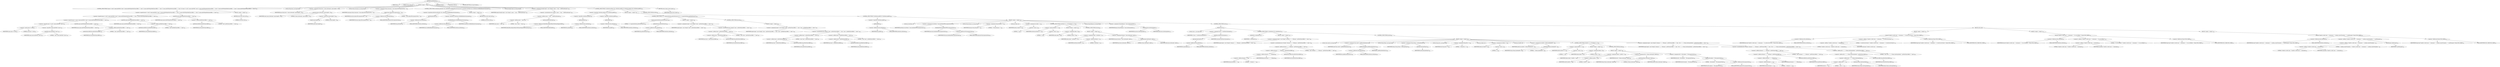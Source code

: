 digraph "mapFileName" {  
"647" [label = <(METHOD,mapFileName)<SUB>317</SUB>> ]
"23" [label = <(PARAM,this)<SUB>317</SUB>> ]
"648" [label = <(PARAM,String name)<SUB>317</SUB>> ]
"649" [label = <(BLOCK,&lt;empty&gt;,&lt;empty&gt;)<SUB>317</SUB>> ]
"650" [label = <(CONTROL_STRUCTURE,if (name == null || !name.endsWith(&quot;.class&quot;) || name.endsWith(getStubClassSuffix() + &quot;.class&quot;) || name.endsWith(getSkelClassSuffix() + &quot;.class&quot;) || name.endsWith(getTieClassSuffix() + &quot;.class&quot;)),if (name == null || !name.endsWith(&quot;.class&quot;) || name.endsWith(getStubClassSuffix() + &quot;.class&quot;) || name.endsWith(getSkelClassSuffix() + &quot;.class&quot;) || name.endsWith(getTieClassSuffix() + &quot;.class&quot;)))<SUB>318</SUB>> ]
"651" [label = <(&lt;operator&gt;.logicalOr,name == null || !name.endsWith(&quot;.class&quot;) || name.endsWith(getStubClassSuffix() + &quot;.class&quot;) || name.endsWith(getSkelClassSuffix() + &quot;.class&quot;) || name.endsWith(getTieClassSuffix() + &quot;.class&quot;))<SUB>318</SUB>> ]
"652" [label = <(&lt;operator&gt;.logicalOr,name == null || !name.endsWith(&quot;.class&quot;) || name.endsWith(getStubClassSuffix() + &quot;.class&quot;) || name.endsWith(getSkelClassSuffix() + &quot;.class&quot;))<SUB>318</SUB>> ]
"653" [label = <(&lt;operator&gt;.logicalOr,name == null || !name.endsWith(&quot;.class&quot;) || name.endsWith(getStubClassSuffix() + &quot;.class&quot;))<SUB>318</SUB>> ]
"654" [label = <(&lt;operator&gt;.logicalOr,name == null || !name.endsWith(&quot;.class&quot;))<SUB>318</SUB>> ]
"655" [label = <(&lt;operator&gt;.equals,name == null)<SUB>318</SUB>> ]
"656" [label = <(IDENTIFIER,name,name == null)<SUB>318</SUB>> ]
"657" [label = <(LITERAL,null,name == null)<SUB>318</SUB>> ]
"658" [label = <(&lt;operator&gt;.logicalNot,!name.endsWith(&quot;.class&quot;))<SUB>319</SUB>> ]
"659" [label = <(endsWith,name.endsWith(&quot;.class&quot;))<SUB>319</SUB>> ]
"660" [label = <(IDENTIFIER,name,name.endsWith(&quot;.class&quot;))<SUB>319</SUB>> ]
"661" [label = <(LITERAL,&quot;.class&quot;,name.endsWith(&quot;.class&quot;))<SUB>319</SUB>> ]
"662" [label = <(endsWith,name.endsWith(getStubClassSuffix() + &quot;.class&quot;))<SUB>320</SUB>> ]
"663" [label = <(IDENTIFIER,name,name.endsWith(getStubClassSuffix() + &quot;.class&quot;))<SUB>320</SUB>> ]
"664" [label = <(&lt;operator&gt;.addition,getStubClassSuffix() + &quot;.class&quot;)<SUB>320</SUB>> ]
"665" [label = <(getStubClassSuffix,this.getStubClassSuffix())<SUB>320</SUB>> ]
"22" [label = <(IDENTIFIER,this,this.getStubClassSuffix())<SUB>320</SUB>> ]
"666" [label = <(LITERAL,&quot;.class&quot;,getStubClassSuffix() + &quot;.class&quot;)<SUB>320</SUB>> ]
"667" [label = <(endsWith,name.endsWith(getSkelClassSuffix() + &quot;.class&quot;))<SUB>321</SUB>> ]
"668" [label = <(IDENTIFIER,name,name.endsWith(getSkelClassSuffix() + &quot;.class&quot;))<SUB>321</SUB>> ]
"669" [label = <(&lt;operator&gt;.addition,getSkelClassSuffix() + &quot;.class&quot;)<SUB>321</SUB>> ]
"670" [label = <(getSkelClassSuffix,this.getSkelClassSuffix())<SUB>321</SUB>> ]
"24" [label = <(IDENTIFIER,this,this.getSkelClassSuffix())<SUB>321</SUB>> ]
"671" [label = <(LITERAL,&quot;.class&quot;,getSkelClassSuffix() + &quot;.class&quot;)<SUB>321</SUB>> ]
"672" [label = <(endsWith,name.endsWith(getTieClassSuffix() + &quot;.class&quot;))<SUB>322</SUB>> ]
"673" [label = <(IDENTIFIER,name,name.endsWith(getTieClassSuffix() + &quot;.class&quot;))<SUB>322</SUB>> ]
"674" [label = <(&lt;operator&gt;.addition,getTieClassSuffix() + &quot;.class&quot;)<SUB>322</SUB>> ]
"675" [label = <(getTieClassSuffix,this.getTieClassSuffix())<SUB>322</SUB>> ]
"25" [label = <(IDENTIFIER,this,this.getTieClassSuffix())<SUB>322</SUB>> ]
"676" [label = <(LITERAL,&quot;.class&quot;,getTieClassSuffix() + &quot;.class&quot;)<SUB>322</SUB>> ]
"677" [label = <(BLOCK,&lt;empty&gt;,&lt;empty&gt;)<SUB>322</SUB>> ]
"678" [label = <(RETURN,return null;,return null;)<SUB>324</SUB>> ]
"679" [label = <(LITERAL,null,return null;)<SUB>324</SUB>> ]
"680" [label = <(LOCAL,String base: java.lang.String)> ]
"681" [label = <(&lt;operator&gt;.assignment,String base = name.substring(0, name.length() - 6))<SUB>328</SUB>> ]
"682" [label = <(IDENTIFIER,base,String base = name.substring(0, name.length() - 6))<SUB>328</SUB>> ]
"683" [label = <(substring,name.substring(0, name.length() - 6))<SUB>328</SUB>> ]
"684" [label = <(IDENTIFIER,name,name.substring(0, name.length() - 6))<SUB>328</SUB>> ]
"685" [label = <(LITERAL,0,name.substring(0, name.length() - 6))<SUB>328</SUB>> ]
"686" [label = <(&lt;operator&gt;.subtraction,name.length() - 6)<SUB>328</SUB>> ]
"687" [label = <(length,name.length())<SUB>328</SUB>> ]
"688" [label = <(IDENTIFIER,name,name.length())<SUB>328</SUB>> ]
"689" [label = <(LITERAL,6,name.length() - 6)<SUB>328</SUB>> ]
"690" [label = <(LOCAL,String classname: java.lang.String)> ]
"691" [label = <(&lt;operator&gt;.assignment,String classname = base.replace(File.separatorChar, '.'))<SUB>330</SUB>> ]
"692" [label = <(IDENTIFIER,classname,String classname = base.replace(File.separatorChar, '.'))<SUB>330</SUB>> ]
"693" [label = <(replace,base.replace(File.separatorChar, '.'))<SUB>330</SUB>> ]
"694" [label = <(IDENTIFIER,base,base.replace(File.separatorChar, '.'))<SUB>330</SUB>> ]
"695" [label = <(&lt;operator&gt;.fieldAccess,File.separatorChar)<SUB>330</SUB>> ]
"696" [label = <(IDENTIFIER,File,base.replace(File.separatorChar, '.'))<SUB>330</SUB>> ]
"697" [label = <(FIELD_IDENTIFIER,separatorChar,separatorChar)<SUB>330</SUB>> ]
"698" [label = <(LITERAL,'.',base.replace(File.separatorChar, '.'))<SUB>330</SUB>> ]
"699" [label = <(CONTROL_STRUCTURE,if (attributes.getVerify() &amp;&amp; !attributes.isValidRmiRemote(classname)),if (attributes.getVerify() &amp;&amp; !attributes.isValidRmiRemote(classname)))<SUB>331</SUB>> ]
"700" [label = <(&lt;operator&gt;.logicalAnd,attributes.getVerify() &amp;&amp; !attributes.isValidRmiRemote(classname))<SUB>331</SUB>> ]
"701" [label = <(getVerify,getVerify())<SUB>331</SUB>> ]
"702" [label = <(&lt;operator&gt;.fieldAccess,this.attributes)<SUB>331</SUB>> ]
"703" [label = <(IDENTIFIER,this,getVerify())<SUB>331</SUB>> ]
"704" [label = <(FIELD_IDENTIFIER,attributes,attributes)<SUB>331</SUB>> ]
"705" [label = <(&lt;operator&gt;.logicalNot,!attributes.isValidRmiRemote(classname))<SUB>332</SUB>> ]
"706" [label = <(isValidRmiRemote,isValidRmiRemote(classname))<SUB>332</SUB>> ]
"707" [label = <(&lt;operator&gt;.fieldAccess,this.attributes)<SUB>332</SUB>> ]
"708" [label = <(IDENTIFIER,this,isValidRmiRemote(classname))<SUB>332</SUB>> ]
"709" [label = <(FIELD_IDENTIFIER,attributes,attributes)<SUB>332</SUB>> ]
"710" [label = <(IDENTIFIER,classname,isValidRmiRemote(classname))<SUB>332</SUB>> ]
"711" [label = <(BLOCK,&lt;empty&gt;,&lt;empty&gt;)<SUB>332</SUB>> ]
"712" [label = <(RETURN,return null;,return null;)<SUB>333</SUB>> ]
"713" [label = <(LITERAL,null,return null;)<SUB>333</SUB>> ]
"714" [label = <(LOCAL,String[] target: java.lang.String[])> ]
"715" [label = <(&lt;operator&gt;.assignment,String[] target = new String[] { name + &quot;.tmp.&quot; + RAND.nextLong() })<SUB>344</SUB>> ]
"716" [label = <(IDENTIFIER,target,String[] target = new String[] { name + &quot;.tmp.&quot; + RAND.nextLong() })<SUB>344</SUB>> ]
"717" [label = <(&lt;operator&gt;.arrayInitializer,new String[] { name + &quot;.tmp.&quot; + RAND.nextLong() })<SUB>344</SUB>> ]
"718" [label = <(&lt;operator&gt;.addition,name + &quot;.tmp.&quot; + RAND.nextLong())<SUB>344</SUB>> ]
"719" [label = <(&lt;operator&gt;.addition,name + &quot;.tmp.&quot;)<SUB>344</SUB>> ]
"720" [label = <(IDENTIFIER,name,name + &quot;.tmp.&quot;)<SUB>344</SUB>> ]
"721" [label = <(LITERAL,&quot;.tmp.&quot;,name + &quot;.tmp.&quot;)<SUB>344</SUB>> ]
"722" [label = <(nextLong,RAND.nextLong())<SUB>344</SUB>> ]
"723" [label = <(&lt;operator&gt;.fieldAccess,DefaultRmicAdapter$RmicFileNameMapper.RAND)<SUB>344</SUB>> ]
"724" [label = <(IDENTIFIER,DefaultRmicAdapter$RmicFileNameMapper,RAND.nextLong())<SUB>344</SUB>> ]
"725" [label = <(FIELD_IDENTIFIER,RAND,RAND)<SUB>344</SUB>> ]
"726" [label = <(CONTROL_STRUCTURE,if (!attributes.getIiop() &amp;&amp; !attributes.getIdl()),if (!attributes.getIiop() &amp;&amp; !attributes.getIdl()))<SUB>346</SUB>> ]
"727" [label = <(&lt;operator&gt;.logicalAnd,!attributes.getIiop() &amp;&amp; !attributes.getIdl())<SUB>346</SUB>> ]
"728" [label = <(&lt;operator&gt;.logicalNot,!attributes.getIiop())<SUB>346</SUB>> ]
"729" [label = <(getIiop,getIiop())<SUB>346</SUB>> ]
"730" [label = <(&lt;operator&gt;.fieldAccess,this.attributes)<SUB>346</SUB>> ]
"731" [label = <(IDENTIFIER,this,getIiop())<SUB>346</SUB>> ]
"732" [label = <(FIELD_IDENTIFIER,attributes,attributes)<SUB>346</SUB>> ]
"733" [label = <(&lt;operator&gt;.logicalNot,!attributes.getIdl())<SUB>346</SUB>> ]
"734" [label = <(getIdl,getIdl())<SUB>346</SUB>> ]
"735" [label = <(&lt;operator&gt;.fieldAccess,this.attributes)<SUB>346</SUB>> ]
"736" [label = <(IDENTIFIER,this,getIdl())<SUB>346</SUB>> ]
"737" [label = <(FIELD_IDENTIFIER,attributes,attributes)<SUB>346</SUB>> ]
"738" [label = <(BLOCK,&lt;empty&gt;,&lt;empty&gt;)<SUB>346</SUB>> ]
"739" [label = <(CONTROL_STRUCTURE,if (&quot;1.2&quot;.equals(attributes.getStubVersion())),if (&quot;1.2&quot;.equals(attributes.getStubVersion())))<SUB>348</SUB>> ]
"740" [label = <(equals,equals(attributes.getStubVersion()))<SUB>348</SUB>> ]
"741" [label = <(LITERAL,&quot;1.2&quot;,equals(attributes.getStubVersion()))<SUB>348</SUB>> ]
"742" [label = <(getStubVersion,getStubVersion())<SUB>348</SUB>> ]
"743" [label = <(&lt;operator&gt;.fieldAccess,this.attributes)<SUB>348</SUB>> ]
"744" [label = <(IDENTIFIER,this,getStubVersion())<SUB>348</SUB>> ]
"745" [label = <(FIELD_IDENTIFIER,attributes,attributes)<SUB>348</SUB>> ]
"746" [label = <(BLOCK,&lt;empty&gt;,&lt;empty&gt;)<SUB>348</SUB>> ]
"747" [label = <(&lt;operator&gt;.assignment,target = new String[] { base + getStubClassSuffix() + &quot;.class&quot; })<SUB>349</SUB>> ]
"748" [label = <(IDENTIFIER,target,target = new String[] { base + getStubClassSuffix() + &quot;.class&quot; })<SUB>349</SUB>> ]
"749" [label = <(&lt;operator&gt;.arrayInitializer,new String[] { base + getStubClassSuffix() + &quot;.class&quot; })<SUB>349</SUB>> ]
"750" [label = <(&lt;operator&gt;.addition,base + getStubClassSuffix() + &quot;.class&quot;)<SUB>350</SUB>> ]
"751" [label = <(&lt;operator&gt;.addition,base + getStubClassSuffix())<SUB>350</SUB>> ]
"752" [label = <(IDENTIFIER,base,base + getStubClassSuffix())<SUB>350</SUB>> ]
"753" [label = <(getStubClassSuffix,this.getStubClassSuffix())<SUB>350</SUB>> ]
"26" [label = <(IDENTIFIER,this,this.getStubClassSuffix())<SUB>350</SUB>> ]
"754" [label = <(LITERAL,&quot;.class&quot;,base + getStubClassSuffix() + &quot;.class&quot;)<SUB>350</SUB>> ]
"755" [label = <(CONTROL_STRUCTURE,else,else)<SUB>352</SUB>> ]
"756" [label = <(BLOCK,&lt;empty&gt;,&lt;empty&gt;)<SUB>352</SUB>> ]
"757" [label = <(&lt;operator&gt;.assignment,target = new String[] { base + getStubClassSuffix() + &quot;.class&quot;, base + getSkelClassSuffix() + &quot;.class&quot; })<SUB>353</SUB>> ]
"758" [label = <(IDENTIFIER,target,target = new String[] { base + getStubClassSuffix() + &quot;.class&quot;, base + getSkelClassSuffix() + &quot;.class&quot; })<SUB>353</SUB>> ]
"759" [label = <(&lt;operator&gt;.arrayInitializer,new String[] { base + getStubClassSuffix() + &quot;.class&quot;, base + getSkelClassSuffix() + &quot;.class&quot; })<SUB>353</SUB>> ]
"760" [label = <(&lt;operator&gt;.addition,base + getStubClassSuffix() + &quot;.class&quot;)<SUB>354</SUB>> ]
"761" [label = <(&lt;operator&gt;.addition,base + getStubClassSuffix())<SUB>354</SUB>> ]
"762" [label = <(IDENTIFIER,base,base + getStubClassSuffix())<SUB>354</SUB>> ]
"763" [label = <(getStubClassSuffix,this.getStubClassSuffix())<SUB>354</SUB>> ]
"27" [label = <(IDENTIFIER,this,this.getStubClassSuffix())<SUB>354</SUB>> ]
"764" [label = <(LITERAL,&quot;.class&quot;,base + getStubClassSuffix() + &quot;.class&quot;)<SUB>354</SUB>> ]
"765" [label = <(&lt;operator&gt;.addition,base + getSkelClassSuffix() + &quot;.class&quot;)<SUB>355</SUB>> ]
"766" [label = <(&lt;operator&gt;.addition,base + getSkelClassSuffix())<SUB>355</SUB>> ]
"767" [label = <(IDENTIFIER,base,base + getSkelClassSuffix())<SUB>355</SUB>> ]
"768" [label = <(getSkelClassSuffix,this.getSkelClassSuffix())<SUB>355</SUB>> ]
"28" [label = <(IDENTIFIER,this,this.getSkelClassSuffix())<SUB>355</SUB>> ]
"769" [label = <(LITERAL,&quot;.class&quot;,base + getSkelClassSuffix() + &quot;.class&quot;)<SUB>355</SUB>> ]
"770" [label = <(CONTROL_STRUCTURE,else,else)<SUB>358</SUB>> ]
"771" [label = <(CONTROL_STRUCTURE,if (!attributes.getIdl()),if (!attributes.getIdl()))<SUB>358</SUB>> ]
"772" [label = <(&lt;operator&gt;.logicalNot,!attributes.getIdl())<SUB>358</SUB>> ]
"773" [label = <(getIdl,getIdl())<SUB>358</SUB>> ]
"774" [label = <(&lt;operator&gt;.fieldAccess,this.attributes)<SUB>358</SUB>> ]
"775" [label = <(IDENTIFIER,this,getIdl())<SUB>358</SUB>> ]
"776" [label = <(FIELD_IDENTIFIER,attributes,attributes)<SUB>358</SUB>> ]
"777" [label = <(BLOCK,&lt;empty&gt;,&lt;empty&gt;)<SUB>358</SUB>> ]
"778" [label = <(LOCAL,int lastSlash: int)> ]
"779" [label = <(&lt;operator&gt;.assignment,int lastSlash = base.lastIndexOf(File.separatorChar))<SUB>359</SUB>> ]
"780" [label = <(IDENTIFIER,lastSlash,int lastSlash = base.lastIndexOf(File.separatorChar))<SUB>359</SUB>> ]
"781" [label = <(lastIndexOf,base.lastIndexOf(File.separatorChar))<SUB>359</SUB>> ]
"782" [label = <(IDENTIFIER,base,base.lastIndexOf(File.separatorChar))<SUB>359</SUB>> ]
"783" [label = <(&lt;operator&gt;.fieldAccess,File.separatorChar)<SUB>359</SUB>> ]
"784" [label = <(IDENTIFIER,File,base.lastIndexOf(File.separatorChar))<SUB>359</SUB>> ]
"785" [label = <(FIELD_IDENTIFIER,separatorChar,separatorChar)<SUB>359</SUB>> ]
"786" [label = <(LOCAL,String dirname: java.lang.String)> ]
"787" [label = <(&lt;operator&gt;.assignment,String dirname = &quot;&quot;)<SUB>361</SUB>> ]
"788" [label = <(IDENTIFIER,dirname,String dirname = &quot;&quot;)<SUB>361</SUB>> ]
"789" [label = <(LITERAL,&quot;&quot;,String dirname = &quot;&quot;)<SUB>361</SUB>> ]
"790" [label = <(LOCAL,int index: int)> ]
"791" [label = <(&lt;operator&gt;.assignment,int index = -1)<SUB>365</SUB>> ]
"792" [label = <(IDENTIFIER,index,int index = -1)<SUB>365</SUB>> ]
"793" [label = <(&lt;operator&gt;.minus,-1)<SUB>365</SUB>> ]
"794" [label = <(LITERAL,1,-1)<SUB>365</SUB>> ]
"795" [label = <(CONTROL_STRUCTURE,if (lastSlash == -1),if (lastSlash == -1))<SUB>366</SUB>> ]
"796" [label = <(&lt;operator&gt;.equals,lastSlash == -1)<SUB>366</SUB>> ]
"797" [label = <(IDENTIFIER,lastSlash,lastSlash == -1)<SUB>366</SUB>> ]
"798" [label = <(&lt;operator&gt;.minus,-1)<SUB>366</SUB>> ]
"799" [label = <(LITERAL,1,-1)<SUB>366</SUB>> ]
"800" [label = <(BLOCK,&lt;empty&gt;,&lt;empty&gt;)<SUB>366</SUB>> ]
"801" [label = <(&lt;operator&gt;.assignment,index = 0)<SUB>368</SUB>> ]
"802" [label = <(IDENTIFIER,index,index = 0)<SUB>368</SUB>> ]
"803" [label = <(LITERAL,0,index = 0)<SUB>368</SUB>> ]
"804" [label = <(CONTROL_STRUCTURE,else,else)<SUB>369</SUB>> ]
"805" [label = <(BLOCK,&lt;empty&gt;,&lt;empty&gt;)<SUB>369</SUB>> ]
"806" [label = <(&lt;operator&gt;.assignment,index = lastSlash + 1)<SUB>370</SUB>> ]
"807" [label = <(IDENTIFIER,index,index = lastSlash + 1)<SUB>370</SUB>> ]
"808" [label = <(&lt;operator&gt;.addition,lastSlash + 1)<SUB>370</SUB>> ]
"809" [label = <(IDENTIFIER,lastSlash,lastSlash + 1)<SUB>370</SUB>> ]
"810" [label = <(LITERAL,1,lastSlash + 1)<SUB>370</SUB>> ]
"811" [label = <(&lt;operator&gt;.assignment,dirname = base.substring(0, index))<SUB>371</SUB>> ]
"812" [label = <(IDENTIFIER,dirname,dirname = base.substring(0, index))<SUB>371</SUB>> ]
"813" [label = <(substring,base.substring(0, index))<SUB>371</SUB>> ]
"814" [label = <(IDENTIFIER,base,base.substring(0, index))<SUB>371</SUB>> ]
"815" [label = <(LITERAL,0,base.substring(0, index))<SUB>371</SUB>> ]
"816" [label = <(IDENTIFIER,index,base.substring(0, index))<SUB>371</SUB>> ]
"817" [label = <(LOCAL,String filename: java.lang.String)> ]
"818" [label = <(&lt;operator&gt;.assignment,String filename = base.substring(index))<SUB>374</SUB>> ]
"819" [label = <(IDENTIFIER,filename,String filename = base.substring(index))<SUB>374</SUB>> ]
"820" [label = <(substring,base.substring(index))<SUB>374</SUB>> ]
"821" [label = <(IDENTIFIER,base,base.substring(index))<SUB>374</SUB>> ]
"822" [label = <(IDENTIFIER,index,base.substring(index))<SUB>374</SUB>> ]
"823" [label = <(CONTROL_STRUCTURE,try,try)<SUB>376</SUB>> ]
"824" [label = <(BLOCK,try,try)<SUB>376</SUB>> ]
"825" [label = <(LOCAL,Class c: java.lang.Class)> ]
"826" [label = <(&lt;operator&gt;.assignment,Class c = loadClass(classname))<SUB>377</SUB>> ]
"827" [label = <(IDENTIFIER,c,Class c = loadClass(classname))<SUB>377</SUB>> ]
"828" [label = <(loadClass,loadClass(classname))<SUB>377</SUB>> ]
"829" [label = <(getLoader,getLoader())<SUB>377</SUB>> ]
"830" [label = <(&lt;operator&gt;.fieldAccess,this.attributes)<SUB>377</SUB>> ]
"831" [label = <(IDENTIFIER,this,getLoader())<SUB>377</SUB>> ]
"832" [label = <(FIELD_IDENTIFIER,attributes,attributes)<SUB>377</SUB>> ]
"833" [label = <(IDENTIFIER,classname,loadClass(classname))<SUB>377</SUB>> ]
"834" [label = <(CONTROL_STRUCTURE,if (c.isInterface()),if (c.isInterface()))<SUB>379</SUB>> ]
"835" [label = <(isInterface,c.isInterface())<SUB>379</SUB>> ]
"836" [label = <(IDENTIFIER,c,c.isInterface())<SUB>379</SUB>> ]
"837" [label = <(BLOCK,&lt;empty&gt;,&lt;empty&gt;)<SUB>379</SUB>> ]
"838" [label = <(&lt;operator&gt;.assignment,target = new String[] { dirname + &quot;_&quot; + filename + getStubClassSuffix() + &quot;.class&quot; })<SUB>381</SUB>> ]
"839" [label = <(IDENTIFIER,target,target = new String[] { dirname + &quot;_&quot; + filename + getStubClassSuffix() + &quot;.class&quot; })<SUB>381</SUB>> ]
"840" [label = <(&lt;operator&gt;.arrayInitializer,new String[] { dirname + &quot;_&quot; + filename + getStubClassSuffix() + &quot;.class&quot; })<SUB>381</SUB>> ]
"841" [label = <(&lt;operator&gt;.addition,dirname + &quot;_&quot; + filename + getStubClassSuffix() + &quot;.class&quot;)<SUB>382</SUB>> ]
"842" [label = <(&lt;operator&gt;.addition,dirname + &quot;_&quot; + filename + getStubClassSuffix())<SUB>382</SUB>> ]
"843" [label = <(&lt;operator&gt;.addition,dirname + &quot;_&quot; + filename)<SUB>382</SUB>> ]
"844" [label = <(&lt;operator&gt;.addition,dirname + &quot;_&quot;)<SUB>382</SUB>> ]
"845" [label = <(IDENTIFIER,dirname,dirname + &quot;_&quot;)<SUB>382</SUB>> ]
"846" [label = <(LITERAL,&quot;_&quot;,dirname + &quot;_&quot;)<SUB>382</SUB>> ]
"847" [label = <(IDENTIFIER,filename,dirname + &quot;_&quot; + filename)<SUB>382</SUB>> ]
"848" [label = <(getStubClassSuffix,this.getStubClassSuffix())<SUB>382</SUB>> ]
"29" [label = <(IDENTIFIER,this,this.getStubClassSuffix())<SUB>382</SUB>> ]
"849" [label = <(LITERAL,&quot;.class&quot;,dirname + &quot;_&quot; + filename + getStubClassSuffix() + &quot;.class&quot;)<SUB>383</SUB>> ]
"850" [label = <(CONTROL_STRUCTURE,else,else)<SUB>385</SUB>> ]
"851" [label = <(BLOCK,&lt;empty&gt;,&lt;empty&gt;)<SUB>385</SUB>> ]
"852" [label = <(LOCAL,Class interf: java.lang.Class)> ]
"853" [label = <(&lt;operator&gt;.assignment,Class interf = getRemoteInterface(c))<SUB>390</SUB>> ]
"854" [label = <(IDENTIFIER,interf,Class interf = getRemoteInterface(c))<SUB>390</SUB>> ]
"855" [label = <(getRemoteInterface,getRemoteInterface(c))<SUB>390</SUB>> ]
"856" [label = <(&lt;operator&gt;.fieldAccess,this.attributes)<SUB>390</SUB>> ]
"857" [label = <(IDENTIFIER,this,getRemoteInterface(c))<SUB>390</SUB>> ]
"858" [label = <(FIELD_IDENTIFIER,attributes,attributes)<SUB>390</SUB>> ]
"859" [label = <(IDENTIFIER,c,getRemoteInterface(c))<SUB>390</SUB>> ]
"860" [label = <(LOCAL,String iName: java.lang.String)> ]
"861" [label = <(&lt;operator&gt;.assignment,String iName = interf.getName())<SUB>391</SUB>> ]
"862" [label = <(IDENTIFIER,iName,String iName = interf.getName())<SUB>391</SUB>> ]
"863" [label = <(getName,interf.getName())<SUB>391</SUB>> ]
"864" [label = <(IDENTIFIER,interf,interf.getName())<SUB>391</SUB>> ]
"865" [label = <(LOCAL,String iDir: java.lang.String)> ]
"866" [label = <(&lt;operator&gt;.assignment,String iDir = &quot;&quot;)<SUB>392</SUB>> ]
"867" [label = <(IDENTIFIER,iDir,String iDir = &quot;&quot;)<SUB>392</SUB>> ]
"868" [label = <(LITERAL,&quot;&quot;,String iDir = &quot;&quot;)<SUB>392</SUB>> ]
"869" [label = <(LOCAL,int iIndex: int)> ]
"870" [label = <(&lt;operator&gt;.assignment,int iIndex = -1)<SUB>393</SUB>> ]
"871" [label = <(IDENTIFIER,iIndex,int iIndex = -1)<SUB>393</SUB>> ]
"872" [label = <(&lt;operator&gt;.minus,-1)<SUB>393</SUB>> ]
"873" [label = <(LITERAL,1,-1)<SUB>393</SUB>> ]
"874" [label = <(LOCAL,int lastDot: int)> ]
"875" [label = <(&lt;operator&gt;.assignment,int lastDot = iName.lastIndexOf(&quot;.&quot;))<SUB>394</SUB>> ]
"876" [label = <(IDENTIFIER,lastDot,int lastDot = iName.lastIndexOf(&quot;.&quot;))<SUB>394</SUB>> ]
"877" [label = <(lastIndexOf,iName.lastIndexOf(&quot;.&quot;))<SUB>394</SUB>> ]
"878" [label = <(IDENTIFIER,iName,iName.lastIndexOf(&quot;.&quot;))<SUB>394</SUB>> ]
"879" [label = <(LITERAL,&quot;.&quot;,iName.lastIndexOf(&quot;.&quot;))<SUB>394</SUB>> ]
"880" [label = <(CONTROL_STRUCTURE,if (lastDot == -1),if (lastDot == -1))<SUB>395</SUB>> ]
"881" [label = <(&lt;operator&gt;.equals,lastDot == -1)<SUB>395</SUB>> ]
"882" [label = <(IDENTIFIER,lastDot,lastDot == -1)<SUB>395</SUB>> ]
"883" [label = <(&lt;operator&gt;.minus,-1)<SUB>395</SUB>> ]
"884" [label = <(LITERAL,1,-1)<SUB>395</SUB>> ]
"885" [label = <(BLOCK,&lt;empty&gt;,&lt;empty&gt;)<SUB>395</SUB>> ]
"886" [label = <(&lt;operator&gt;.assignment,iIndex = 0)<SUB>397</SUB>> ]
"887" [label = <(IDENTIFIER,iIndex,iIndex = 0)<SUB>397</SUB>> ]
"888" [label = <(LITERAL,0,iIndex = 0)<SUB>397</SUB>> ]
"889" [label = <(CONTROL_STRUCTURE,else,else)<SUB>398</SUB>> ]
"890" [label = <(BLOCK,&lt;empty&gt;,&lt;empty&gt;)<SUB>398</SUB>> ]
"891" [label = <(&lt;operator&gt;.assignment,iIndex = lastDot + 1)<SUB>399</SUB>> ]
"892" [label = <(IDENTIFIER,iIndex,iIndex = lastDot + 1)<SUB>399</SUB>> ]
"893" [label = <(&lt;operator&gt;.addition,lastDot + 1)<SUB>399</SUB>> ]
"894" [label = <(IDENTIFIER,lastDot,lastDot + 1)<SUB>399</SUB>> ]
"895" [label = <(LITERAL,1,lastDot + 1)<SUB>399</SUB>> ]
"896" [label = <(&lt;operator&gt;.assignment,iDir = iName.substring(0, iIndex))<SUB>400</SUB>> ]
"897" [label = <(IDENTIFIER,iDir,iDir = iName.substring(0, iIndex))<SUB>400</SUB>> ]
"898" [label = <(substring,iName.substring(0, iIndex))<SUB>400</SUB>> ]
"899" [label = <(IDENTIFIER,iName,iName.substring(0, iIndex))<SUB>400</SUB>> ]
"900" [label = <(LITERAL,0,iName.substring(0, iIndex))<SUB>400</SUB>> ]
"901" [label = <(IDENTIFIER,iIndex,iName.substring(0, iIndex))<SUB>400</SUB>> ]
"902" [label = <(&lt;operator&gt;.assignment,iDir = iDir.replace('.', File.separatorChar))<SUB>401</SUB>> ]
"903" [label = <(IDENTIFIER,iDir,iDir = iDir.replace('.', File.separatorChar))<SUB>401</SUB>> ]
"904" [label = <(replace,iDir.replace('.', File.separatorChar))<SUB>401</SUB>> ]
"905" [label = <(IDENTIFIER,iDir,iDir.replace('.', File.separatorChar))<SUB>401</SUB>> ]
"906" [label = <(LITERAL,'.',iDir.replace('.', File.separatorChar))<SUB>401</SUB>> ]
"907" [label = <(&lt;operator&gt;.fieldAccess,File.separatorChar)<SUB>401</SUB>> ]
"908" [label = <(IDENTIFIER,File,iDir.replace('.', File.separatorChar))<SUB>401</SUB>> ]
"909" [label = <(FIELD_IDENTIFIER,separatorChar,separatorChar)<SUB>401</SUB>> ]
"910" [label = <(&lt;operator&gt;.assignment,target = new String[] { dirname + &quot;_&quot; + filename + getTieClassSuffix() + &quot;.class&quot;, iDir + &quot;_&quot; + iName.substring(iIndex) + getStubClassSuffix() + &quot;.class&quot; })<SUB>404</SUB>> ]
"911" [label = <(IDENTIFIER,target,target = new String[] { dirname + &quot;_&quot; + filename + getTieClassSuffix() + &quot;.class&quot;, iDir + &quot;_&quot; + iName.substring(iIndex) + getStubClassSuffix() + &quot;.class&quot; })<SUB>404</SUB>> ]
"912" [label = <(&lt;operator&gt;.arrayInitializer,new String[] { dirname + &quot;_&quot; + filename + getTieClassSuffix() + &quot;.class&quot;, iDir + &quot;_&quot; + iName.substring(iIndex) + getStubClassSuffix() + &quot;.class&quot; })<SUB>404</SUB>> ]
"913" [label = <(&lt;operator&gt;.addition,dirname + &quot;_&quot; + filename + getTieClassSuffix() + &quot;.class&quot;)<SUB>405</SUB>> ]
"914" [label = <(&lt;operator&gt;.addition,dirname + &quot;_&quot; + filename + getTieClassSuffix())<SUB>405</SUB>> ]
"915" [label = <(&lt;operator&gt;.addition,dirname + &quot;_&quot; + filename)<SUB>405</SUB>> ]
"916" [label = <(&lt;operator&gt;.addition,dirname + &quot;_&quot;)<SUB>405</SUB>> ]
"917" [label = <(IDENTIFIER,dirname,dirname + &quot;_&quot;)<SUB>405</SUB>> ]
"918" [label = <(LITERAL,&quot;_&quot;,dirname + &quot;_&quot;)<SUB>405</SUB>> ]
"919" [label = <(IDENTIFIER,filename,dirname + &quot;_&quot; + filename)<SUB>405</SUB>> ]
"920" [label = <(getTieClassSuffix,this.getTieClassSuffix())<SUB>405</SUB>> ]
"30" [label = <(IDENTIFIER,this,this.getTieClassSuffix())<SUB>405</SUB>> ]
"921" [label = <(LITERAL,&quot;.class&quot;,dirname + &quot;_&quot; + filename + getTieClassSuffix() + &quot;.class&quot;)<SUB>406</SUB>> ]
"922" [label = <(&lt;operator&gt;.addition,iDir + &quot;_&quot; + iName.substring(iIndex) + getStubClassSuffix() + &quot;.class&quot;)<SUB>407</SUB>> ]
"923" [label = <(&lt;operator&gt;.addition,iDir + &quot;_&quot; + iName.substring(iIndex) + getStubClassSuffix())<SUB>407</SUB>> ]
"924" [label = <(&lt;operator&gt;.addition,iDir + &quot;_&quot; + iName.substring(iIndex))<SUB>407</SUB>> ]
"925" [label = <(&lt;operator&gt;.addition,iDir + &quot;_&quot;)<SUB>407</SUB>> ]
"926" [label = <(IDENTIFIER,iDir,iDir + &quot;_&quot;)<SUB>407</SUB>> ]
"927" [label = <(LITERAL,&quot;_&quot;,iDir + &quot;_&quot;)<SUB>407</SUB>> ]
"928" [label = <(substring,iName.substring(iIndex))<SUB>407</SUB>> ]
"929" [label = <(IDENTIFIER,iName,iName.substring(iIndex))<SUB>407</SUB>> ]
"930" [label = <(IDENTIFIER,iIndex,iName.substring(iIndex))<SUB>407</SUB>> ]
"931" [label = <(getStubClassSuffix,this.getStubClassSuffix())<SUB>408</SUB>> ]
"31" [label = <(IDENTIFIER,this,this.getStubClassSuffix())<SUB>408</SUB>> ]
"932" [label = <(LITERAL,&quot;.class&quot;,iDir + &quot;_&quot; + iName.substring(iIndex) + getStubClassSuffix() + &quot;.class&quot;)<SUB>408</SUB>> ]
"933" [label = <(BLOCK,catch,catch)> ]
"934" [label = <(BLOCK,&lt;empty&gt;,&lt;empty&gt;)<SUB>411</SUB>> ]
"935" [label = <(log,log(&quot;Unable to verify class &quot; + classname + &quot;. It could not be found.&quot;, Project.MSG_WARN))<SUB>412</SUB>> ]
"936" [label = <(&lt;operator&gt;.fieldAccess,this.attributes)<SUB>412</SUB>> ]
"937" [label = <(IDENTIFIER,this,log(&quot;Unable to verify class &quot; + classname + &quot;. It could not be found.&quot;, Project.MSG_WARN))<SUB>412</SUB>> ]
"938" [label = <(FIELD_IDENTIFIER,attributes,attributes)<SUB>412</SUB>> ]
"939" [label = <(&lt;operator&gt;.addition,&quot;Unable to verify class &quot; + classname + &quot;. It could not be found.&quot;)<SUB>412</SUB>> ]
"940" [label = <(&lt;operator&gt;.addition,&quot;Unable to verify class &quot; + classname)<SUB>412</SUB>> ]
"941" [label = <(LITERAL,&quot;Unable to verify class &quot;,&quot;Unable to verify class &quot; + classname)<SUB>412</SUB>> ]
"942" [label = <(IDENTIFIER,classname,&quot;Unable to verify class &quot; + classname)<SUB>412</SUB>> ]
"943" [label = <(LITERAL,&quot;. It could not be found.&quot;,&quot;Unable to verify class &quot; + classname + &quot;. It could not be found.&quot;)<SUB>413</SUB>> ]
"944" [label = <(&lt;operator&gt;.fieldAccess,Project.MSG_WARN)<SUB>414</SUB>> ]
"945" [label = <(IDENTIFIER,Project,log(&quot;Unable to verify class &quot; + classname + &quot;. It could not be found.&quot;, Project.MSG_WARN))<SUB>414</SUB>> ]
"946" [label = <(FIELD_IDENTIFIER,MSG_WARN,MSG_WARN)<SUB>414</SUB>> ]
"947" [label = <(BLOCK,&lt;empty&gt;,&lt;empty&gt;)<SUB>415</SUB>> ]
"948" [label = <(log,log(&quot;Unable to verify class &quot; + classname + &quot;. It is not defined.&quot;, Project.MSG_WARN))<SUB>416</SUB>> ]
"949" [label = <(&lt;operator&gt;.fieldAccess,this.attributes)<SUB>416</SUB>> ]
"950" [label = <(IDENTIFIER,this,log(&quot;Unable to verify class &quot; + classname + &quot;. It is not defined.&quot;, Project.MSG_WARN))<SUB>416</SUB>> ]
"951" [label = <(FIELD_IDENTIFIER,attributes,attributes)<SUB>416</SUB>> ]
"952" [label = <(&lt;operator&gt;.addition,&quot;Unable to verify class &quot; + classname + &quot;. It is not defined.&quot;)<SUB>416</SUB>> ]
"953" [label = <(&lt;operator&gt;.addition,&quot;Unable to verify class &quot; + classname)<SUB>416</SUB>> ]
"954" [label = <(LITERAL,&quot;Unable to verify class &quot;,&quot;Unable to verify class &quot; + classname)<SUB>416</SUB>> ]
"955" [label = <(IDENTIFIER,classname,&quot;Unable to verify class &quot; + classname)<SUB>416</SUB>> ]
"956" [label = <(LITERAL,&quot;. It is not defined.&quot;,&quot;Unable to verify class &quot; + classname + &quot;. It is not defined.&quot;)<SUB>417</SUB>> ]
"957" [label = <(&lt;operator&gt;.fieldAccess,Project.MSG_WARN)<SUB>417</SUB>> ]
"958" [label = <(IDENTIFIER,Project,log(&quot;Unable to verify class &quot; + classname + &quot;. It is not defined.&quot;, Project.MSG_WARN))<SUB>417</SUB>> ]
"959" [label = <(FIELD_IDENTIFIER,MSG_WARN,MSG_WARN)<SUB>417</SUB>> ]
"960" [label = <(BLOCK,&lt;empty&gt;,&lt;empty&gt;)<SUB>418</SUB>> ]
"961" [label = <(log,log(&quot;Unable to verify class &quot; + classname + &quot;. Loading caused Exception: &quot; + t.getMessage(), Project.MSG_WARN))<SUB>419</SUB>> ]
"962" [label = <(&lt;operator&gt;.fieldAccess,this.attributes)<SUB>419</SUB>> ]
"963" [label = <(IDENTIFIER,this,log(&quot;Unable to verify class &quot; + classname + &quot;. Loading caused Exception: &quot; + t.getMessage(), Project.MSG_WARN))<SUB>419</SUB>> ]
"964" [label = <(FIELD_IDENTIFIER,attributes,attributes)<SUB>419</SUB>> ]
"965" [label = <(&lt;operator&gt;.addition,&quot;Unable to verify class &quot; + classname + &quot;. Loading caused Exception: &quot; + t.getMessage())<SUB>419</SUB>> ]
"966" [label = <(&lt;operator&gt;.addition,&quot;Unable to verify class &quot; + classname + &quot;. Loading caused Exception: &quot;)<SUB>419</SUB>> ]
"967" [label = <(&lt;operator&gt;.addition,&quot;Unable to verify class &quot; + classname)<SUB>419</SUB>> ]
"968" [label = <(LITERAL,&quot;Unable to verify class &quot;,&quot;Unable to verify class &quot; + classname)<SUB>419</SUB>> ]
"969" [label = <(IDENTIFIER,classname,&quot;Unable to verify class &quot; + classname)<SUB>419</SUB>> ]
"970" [label = <(LITERAL,&quot;. Loading caused Exception: &quot;,&quot;Unable to verify class &quot; + classname + &quot;. Loading caused Exception: &quot;)<SUB>420</SUB>> ]
"971" [label = <(getMessage,t.getMessage())<SUB>421</SUB>> ]
"972" [label = <(IDENTIFIER,t,t.getMessage())<SUB>421</SUB>> ]
"973" [label = <(&lt;operator&gt;.fieldAccess,Project.MSG_WARN)<SUB>421</SUB>> ]
"974" [label = <(IDENTIFIER,Project,log(&quot;Unable to verify class &quot; + classname + &quot;. Loading caused Exception: &quot; + t.getMessage(), Project.MSG_WARN))<SUB>421</SUB>> ]
"975" [label = <(FIELD_IDENTIFIER,MSG_WARN,MSG_WARN)<SUB>421</SUB>> ]
"976" [label = <(RETURN,return target;,return target;)<SUB>424</SUB>> ]
"977" [label = <(IDENTIFIER,target,return target;)<SUB>424</SUB>> ]
"978" [label = <(MODIFIER,PUBLIC)> ]
"979" [label = <(MODIFIER,VIRTUAL)> ]
"980" [label = <(METHOD_RETURN,java.lang.String[])<SUB>317</SUB>> ]
  "647" -> "23" 
  "647" -> "648" 
  "647" -> "649" 
  "647" -> "978" 
  "647" -> "979" 
  "647" -> "980" 
  "649" -> "650" 
  "649" -> "680" 
  "649" -> "681" 
  "649" -> "690" 
  "649" -> "691" 
  "649" -> "699" 
  "649" -> "714" 
  "649" -> "715" 
  "649" -> "726" 
  "649" -> "976" 
  "650" -> "651" 
  "650" -> "677" 
  "651" -> "652" 
  "651" -> "672" 
  "652" -> "653" 
  "652" -> "667" 
  "653" -> "654" 
  "653" -> "662" 
  "654" -> "655" 
  "654" -> "658" 
  "655" -> "656" 
  "655" -> "657" 
  "658" -> "659" 
  "659" -> "660" 
  "659" -> "661" 
  "662" -> "663" 
  "662" -> "664" 
  "664" -> "665" 
  "664" -> "666" 
  "665" -> "22" 
  "667" -> "668" 
  "667" -> "669" 
  "669" -> "670" 
  "669" -> "671" 
  "670" -> "24" 
  "672" -> "673" 
  "672" -> "674" 
  "674" -> "675" 
  "674" -> "676" 
  "675" -> "25" 
  "677" -> "678" 
  "678" -> "679" 
  "681" -> "682" 
  "681" -> "683" 
  "683" -> "684" 
  "683" -> "685" 
  "683" -> "686" 
  "686" -> "687" 
  "686" -> "689" 
  "687" -> "688" 
  "691" -> "692" 
  "691" -> "693" 
  "693" -> "694" 
  "693" -> "695" 
  "693" -> "698" 
  "695" -> "696" 
  "695" -> "697" 
  "699" -> "700" 
  "699" -> "711" 
  "700" -> "701" 
  "700" -> "705" 
  "701" -> "702" 
  "702" -> "703" 
  "702" -> "704" 
  "705" -> "706" 
  "706" -> "707" 
  "706" -> "710" 
  "707" -> "708" 
  "707" -> "709" 
  "711" -> "712" 
  "712" -> "713" 
  "715" -> "716" 
  "715" -> "717" 
  "717" -> "718" 
  "718" -> "719" 
  "718" -> "722" 
  "719" -> "720" 
  "719" -> "721" 
  "722" -> "723" 
  "723" -> "724" 
  "723" -> "725" 
  "726" -> "727" 
  "726" -> "738" 
  "726" -> "770" 
  "727" -> "728" 
  "727" -> "733" 
  "728" -> "729" 
  "729" -> "730" 
  "730" -> "731" 
  "730" -> "732" 
  "733" -> "734" 
  "734" -> "735" 
  "735" -> "736" 
  "735" -> "737" 
  "738" -> "739" 
  "739" -> "740" 
  "739" -> "746" 
  "739" -> "755" 
  "740" -> "741" 
  "740" -> "742" 
  "742" -> "743" 
  "743" -> "744" 
  "743" -> "745" 
  "746" -> "747" 
  "747" -> "748" 
  "747" -> "749" 
  "749" -> "750" 
  "750" -> "751" 
  "750" -> "754" 
  "751" -> "752" 
  "751" -> "753" 
  "753" -> "26" 
  "755" -> "756" 
  "756" -> "757" 
  "757" -> "758" 
  "757" -> "759" 
  "759" -> "760" 
  "759" -> "765" 
  "760" -> "761" 
  "760" -> "764" 
  "761" -> "762" 
  "761" -> "763" 
  "763" -> "27" 
  "765" -> "766" 
  "765" -> "769" 
  "766" -> "767" 
  "766" -> "768" 
  "768" -> "28" 
  "770" -> "771" 
  "771" -> "772" 
  "771" -> "777" 
  "772" -> "773" 
  "773" -> "774" 
  "774" -> "775" 
  "774" -> "776" 
  "777" -> "778" 
  "777" -> "779" 
  "777" -> "786" 
  "777" -> "787" 
  "777" -> "790" 
  "777" -> "791" 
  "777" -> "795" 
  "777" -> "817" 
  "777" -> "818" 
  "777" -> "823" 
  "779" -> "780" 
  "779" -> "781" 
  "781" -> "782" 
  "781" -> "783" 
  "783" -> "784" 
  "783" -> "785" 
  "787" -> "788" 
  "787" -> "789" 
  "791" -> "792" 
  "791" -> "793" 
  "793" -> "794" 
  "795" -> "796" 
  "795" -> "800" 
  "795" -> "804" 
  "796" -> "797" 
  "796" -> "798" 
  "798" -> "799" 
  "800" -> "801" 
  "801" -> "802" 
  "801" -> "803" 
  "804" -> "805" 
  "805" -> "806" 
  "805" -> "811" 
  "806" -> "807" 
  "806" -> "808" 
  "808" -> "809" 
  "808" -> "810" 
  "811" -> "812" 
  "811" -> "813" 
  "813" -> "814" 
  "813" -> "815" 
  "813" -> "816" 
  "818" -> "819" 
  "818" -> "820" 
  "820" -> "821" 
  "820" -> "822" 
  "823" -> "824" 
  "823" -> "933" 
  "824" -> "825" 
  "824" -> "826" 
  "824" -> "834" 
  "826" -> "827" 
  "826" -> "828" 
  "828" -> "829" 
  "828" -> "833" 
  "829" -> "830" 
  "830" -> "831" 
  "830" -> "832" 
  "834" -> "835" 
  "834" -> "837" 
  "834" -> "850" 
  "835" -> "836" 
  "837" -> "838" 
  "838" -> "839" 
  "838" -> "840" 
  "840" -> "841" 
  "841" -> "842" 
  "841" -> "849" 
  "842" -> "843" 
  "842" -> "848" 
  "843" -> "844" 
  "843" -> "847" 
  "844" -> "845" 
  "844" -> "846" 
  "848" -> "29" 
  "850" -> "851" 
  "851" -> "852" 
  "851" -> "853" 
  "851" -> "860" 
  "851" -> "861" 
  "851" -> "865" 
  "851" -> "866" 
  "851" -> "869" 
  "851" -> "870" 
  "851" -> "874" 
  "851" -> "875" 
  "851" -> "880" 
  "851" -> "910" 
  "853" -> "854" 
  "853" -> "855" 
  "855" -> "856" 
  "855" -> "859" 
  "856" -> "857" 
  "856" -> "858" 
  "861" -> "862" 
  "861" -> "863" 
  "863" -> "864" 
  "866" -> "867" 
  "866" -> "868" 
  "870" -> "871" 
  "870" -> "872" 
  "872" -> "873" 
  "875" -> "876" 
  "875" -> "877" 
  "877" -> "878" 
  "877" -> "879" 
  "880" -> "881" 
  "880" -> "885" 
  "880" -> "889" 
  "881" -> "882" 
  "881" -> "883" 
  "883" -> "884" 
  "885" -> "886" 
  "886" -> "887" 
  "886" -> "888" 
  "889" -> "890" 
  "890" -> "891" 
  "890" -> "896" 
  "890" -> "902" 
  "891" -> "892" 
  "891" -> "893" 
  "893" -> "894" 
  "893" -> "895" 
  "896" -> "897" 
  "896" -> "898" 
  "898" -> "899" 
  "898" -> "900" 
  "898" -> "901" 
  "902" -> "903" 
  "902" -> "904" 
  "904" -> "905" 
  "904" -> "906" 
  "904" -> "907" 
  "907" -> "908" 
  "907" -> "909" 
  "910" -> "911" 
  "910" -> "912" 
  "912" -> "913" 
  "912" -> "922" 
  "913" -> "914" 
  "913" -> "921" 
  "914" -> "915" 
  "914" -> "920" 
  "915" -> "916" 
  "915" -> "919" 
  "916" -> "917" 
  "916" -> "918" 
  "920" -> "30" 
  "922" -> "923" 
  "922" -> "932" 
  "923" -> "924" 
  "923" -> "931" 
  "924" -> "925" 
  "924" -> "928" 
  "925" -> "926" 
  "925" -> "927" 
  "928" -> "929" 
  "928" -> "930" 
  "931" -> "31" 
  "933" -> "934" 
  "933" -> "947" 
  "933" -> "960" 
  "934" -> "935" 
  "935" -> "936" 
  "935" -> "939" 
  "935" -> "944" 
  "936" -> "937" 
  "936" -> "938" 
  "939" -> "940" 
  "939" -> "943" 
  "940" -> "941" 
  "940" -> "942" 
  "944" -> "945" 
  "944" -> "946" 
  "947" -> "948" 
  "948" -> "949" 
  "948" -> "952" 
  "948" -> "957" 
  "949" -> "950" 
  "949" -> "951" 
  "952" -> "953" 
  "952" -> "956" 
  "953" -> "954" 
  "953" -> "955" 
  "957" -> "958" 
  "957" -> "959" 
  "960" -> "961" 
  "961" -> "962" 
  "961" -> "965" 
  "961" -> "973" 
  "962" -> "963" 
  "962" -> "964" 
  "965" -> "966" 
  "965" -> "971" 
  "966" -> "967" 
  "966" -> "970" 
  "967" -> "968" 
  "967" -> "969" 
  "971" -> "972" 
  "973" -> "974" 
  "973" -> "975" 
  "976" -> "977" 
}
